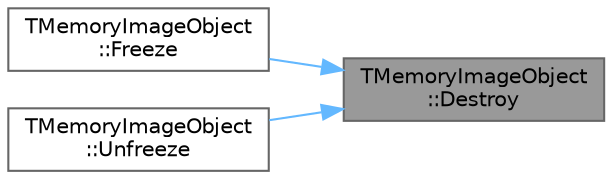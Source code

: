digraph "TMemoryImageObject::Destroy"
{
 // INTERACTIVE_SVG=YES
 // LATEX_PDF_SIZE
  bgcolor="transparent";
  edge [fontname=Helvetica,fontsize=10,labelfontname=Helvetica,labelfontsize=10];
  node [fontname=Helvetica,fontsize=10,shape=box,height=0.2,width=0.4];
  rankdir="RL";
  Node1 [id="Node000001",label="TMemoryImageObject\l::Destroy",height=0.2,width=0.4,color="gray40", fillcolor="grey60", style="filled", fontcolor="black",tooltip=" "];
  Node1 -> Node2 [id="edge1_Node000001_Node000002",dir="back",color="steelblue1",style="solid",tooltip=" "];
  Node2 [id="Node000002",label="TMemoryImageObject\l::Freeze",height=0.2,width=0.4,color="grey40", fillcolor="white", style="filled",URL="$d4/da0/structTMemoryImageObject.html#af82336c14d3d79345cdad1908a88901e",tooltip=" "];
  Node1 -> Node3 [id="edge2_Node000001_Node000003",dir="back",color="steelblue1",style="solid",tooltip=" "];
  Node3 [id="Node000003",label="TMemoryImageObject\l::Unfreeze",height=0.2,width=0.4,color="grey40", fillcolor="white", style="filled",URL="$d4/da0/structTMemoryImageObject.html#ac25bed8bd8745e28ef5a731293eb3dc8",tooltip=" "];
}
